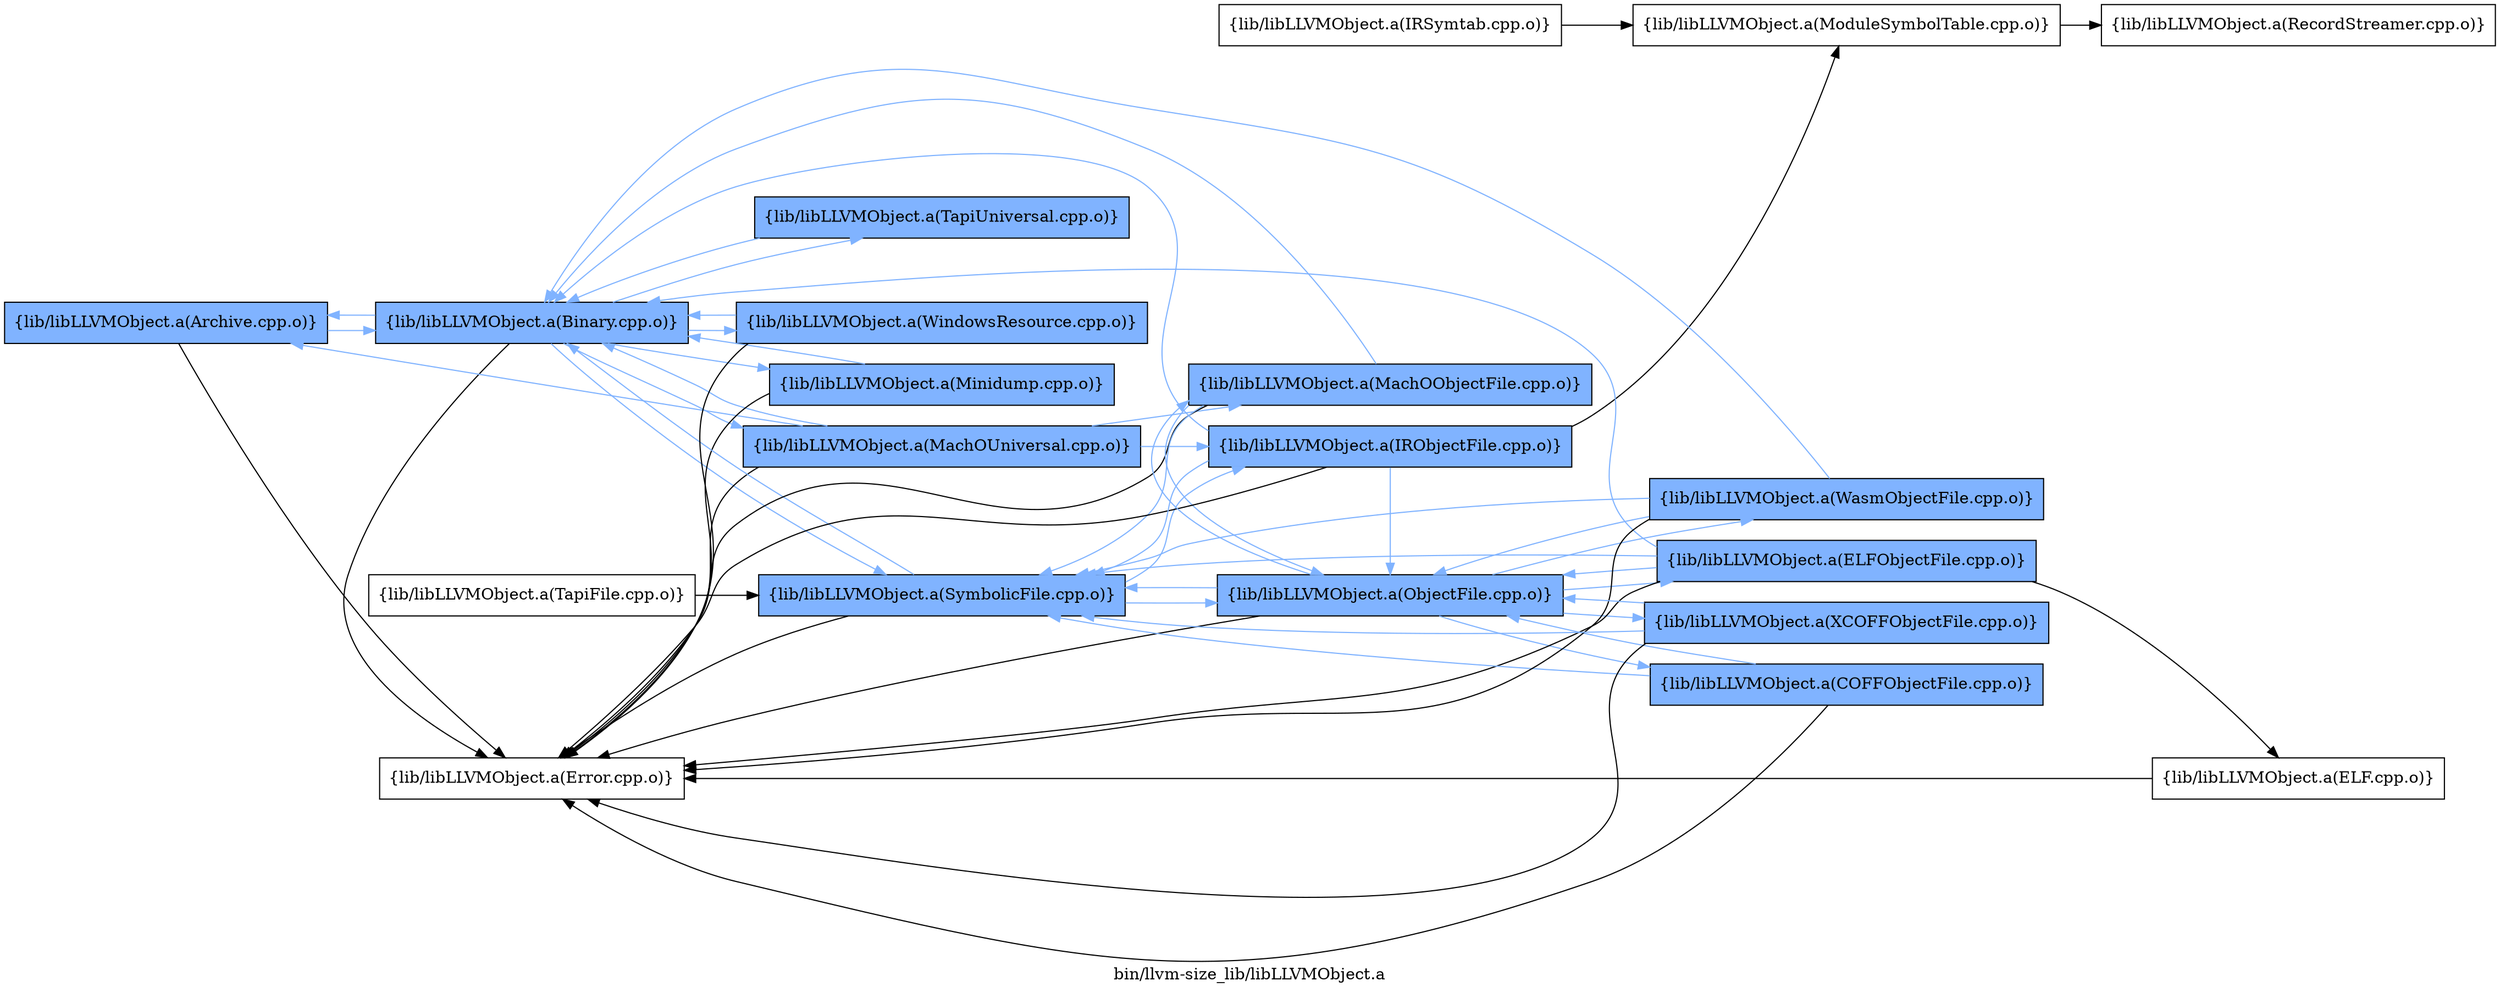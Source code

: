 digraph "bin/llvm-size_lib/libLLVMObject.a" {
	label="bin/llvm-size_lib/libLLVMObject.a";
	rankdir=LR;
	{ rank=same; Node0x55925b3f5578;  }
	{ rank=same; Node0x55925b3f8b38; Node0x55925b3f97b8;  }
	{ rank=same; Node0x55925b3f75a8; Node0x55925b3f71e8; Node0x55925b3f66a8; Node0x55925b3f5fc8; Node0x55925b3fe7b8;  }
	{ rank=same; Node0x55925b3f91c8; Node0x55925b3fb478; Node0x55925b3f93f8;  }
	{ rank=same; Node0x55925b3f9308; Node0x55925b3f8c78; Node0x55925b3f4cb8; Node0x55925b3f5078; Node0x55925b3fdb38;  }

	Node0x55925b3f5578 [shape=record,shape=box,group=1,style=filled,fillcolor="0.600000 0.5 1",label="{lib/libLLVMObject.a(Archive.cpp.o)}"];
	Node0x55925b3f5578 -> Node0x55925b3f8b38[color="0.600000 0.5 1"];
	Node0x55925b3f5578 -> Node0x55925b3f97b8;
	Node0x55925b3f8b38 [shape=record,shape=box,group=1,style=filled,fillcolor="0.600000 0.5 1",label="{lib/libLLVMObject.a(Binary.cpp.o)}"];
	Node0x55925b3f8b38 -> Node0x55925b3f5578[color="0.600000 0.5 1"];
	Node0x55925b3f8b38 -> Node0x55925b3f97b8;
	Node0x55925b3f8b38 -> Node0x55925b3f75a8[color="0.600000 0.5 1"];
	Node0x55925b3f8b38 -> Node0x55925b3f71e8[color="0.600000 0.5 1"];
	Node0x55925b3f8b38 -> Node0x55925b3f66a8[color="0.600000 0.5 1"];
	Node0x55925b3f8b38 -> Node0x55925b3f5fc8[color="0.600000 0.5 1"];
	Node0x55925b3f8b38 -> Node0x55925b3fe7b8[color="0.600000 0.5 1"];
	Node0x55925b3f97b8 [shape=record,shape=box,group=0,label="{lib/libLLVMObject.a(Error.cpp.o)}"];
	Node0x55925b3f91c8 [shape=record,shape=box,group=1,style=filled,fillcolor="0.600000 0.5 1",label="{lib/libLLVMObject.a(MachOObjectFile.cpp.o)}"];
	Node0x55925b3f91c8 -> Node0x55925b3f8b38[color="0.600000 0.5 1"];
	Node0x55925b3f91c8 -> Node0x55925b3f97b8;
	Node0x55925b3f91c8 -> Node0x55925b3f93f8[color="0.600000 0.5 1"];
	Node0x55925b3f91c8 -> Node0x55925b3f66a8[color="0.600000 0.5 1"];
	Node0x55925b3f75a8 [shape=record,shape=box,group=1,style=filled,fillcolor="0.600000 0.5 1",label="{lib/libLLVMObject.a(MachOUniversal.cpp.o)}"];
	Node0x55925b3f75a8 -> Node0x55925b3f5578[color="0.600000 0.5 1"];
	Node0x55925b3f75a8 -> Node0x55925b3f8b38[color="0.600000 0.5 1"];
	Node0x55925b3f75a8 -> Node0x55925b3f97b8;
	Node0x55925b3f75a8 -> Node0x55925b3f91c8[color="0.600000 0.5 1"];
	Node0x55925b3f75a8 -> Node0x55925b3fb478[color="0.600000 0.5 1"];
	Node0x55925b3f71e8 [shape=record,shape=box,group=1,style=filled,fillcolor="0.600000 0.5 1",label="{lib/libLLVMObject.a(Minidump.cpp.o)}"];
	Node0x55925b3f71e8 -> Node0x55925b3f8b38[color="0.600000 0.5 1"];
	Node0x55925b3f71e8 -> Node0x55925b3f97b8;
	Node0x55925b3f66a8 [shape=record,shape=box,group=1,style=filled,fillcolor="0.600000 0.5 1",label="{lib/libLLVMObject.a(SymbolicFile.cpp.o)}"];
	Node0x55925b3f66a8 -> Node0x55925b3f8b38[color="0.600000 0.5 1"];
	Node0x55925b3f66a8 -> Node0x55925b3f97b8;
	Node0x55925b3f66a8 -> Node0x55925b3fb478[color="0.600000 0.5 1"];
	Node0x55925b3f66a8 -> Node0x55925b3f93f8[color="0.600000 0.5 1"];
	Node0x55925b3f5fc8 [shape=record,shape=box,group=1,style=filled,fillcolor="0.600000 0.5 1",label="{lib/libLLVMObject.a(TapiUniversal.cpp.o)}"];
	Node0x55925b3f5fc8 -> Node0x55925b3f8b38[color="0.600000 0.5 1"];
	Node0x55925b3fe7b8 [shape=record,shape=box,group=1,style=filled,fillcolor="0.600000 0.5 1",label="{lib/libLLVMObject.a(WindowsResource.cpp.o)}"];
	Node0x55925b3fe7b8 -> Node0x55925b3f8b38[color="0.600000 0.5 1"];
	Node0x55925b3fe7b8 -> Node0x55925b3f97b8;
	Node0x55925b3f93f8 [shape=record,shape=box,group=1,style=filled,fillcolor="0.600000 0.5 1",label="{lib/libLLVMObject.a(ObjectFile.cpp.o)}"];
	Node0x55925b3f93f8 -> Node0x55925b3f97b8;
	Node0x55925b3f93f8 -> Node0x55925b3f91c8[color="0.600000 0.5 1"];
	Node0x55925b3f93f8 -> Node0x55925b3f8c78[color="0.600000 0.5 1"];
	Node0x55925b3f93f8 -> Node0x55925b3f4cb8[color="0.600000 0.5 1"];
	Node0x55925b3f93f8 -> Node0x55925b3f66a8[color="0.600000 0.5 1"];
	Node0x55925b3f93f8 -> Node0x55925b3f5078[color="0.600000 0.5 1"];
	Node0x55925b3f93f8 -> Node0x55925b3fdb38[color="0.600000 0.5 1"];
	Node0x55925b3fb478 [shape=record,shape=box,group=1,style=filled,fillcolor="0.600000 0.5 1",label="{lib/libLLVMObject.a(IRObjectFile.cpp.o)}"];
	Node0x55925b3fb478 -> Node0x55925b3f8b38[color="0.600000 0.5 1"];
	Node0x55925b3fb478 -> Node0x55925b3f97b8;
	Node0x55925b3fb478 -> Node0x55925b3f9308;
	Node0x55925b3fb478 -> Node0x55925b3f93f8[color="0.600000 0.5 1"];
	Node0x55925b3fb478 -> Node0x55925b3f66a8[color="0.600000 0.5 1"];
	Node0x55925b3f9308 [shape=record,shape=box,group=0,label="{lib/libLLVMObject.a(ModuleSymbolTable.cpp.o)}"];
	Node0x55925b3f9308 -> Node0x55925b3f50c8;
	Node0x55925b3f8408 [shape=record,shape=box,group=0,label="{lib/libLLVMObject.a(IRSymtab.cpp.o)}"];
	Node0x55925b3f8408 -> Node0x55925b3f9308;
	Node0x55925b3f50c8 [shape=record,shape=box,group=0,label="{lib/libLLVMObject.a(RecordStreamer.cpp.o)}"];
	Node0x55925b3f8c78 [shape=record,shape=box,group=1,style=filled,fillcolor="0.600000 0.5 1",label="{lib/libLLVMObject.a(ELFObjectFile.cpp.o)}"];
	Node0x55925b3f8c78 -> Node0x55925b3f8b38[color="0.600000 0.5 1"];
	Node0x55925b3f8c78 -> Node0x55925b3f97b8;
	Node0x55925b3f8c78 -> Node0x55925b3f93f8[color="0.600000 0.5 1"];
	Node0x55925b3f8c78 -> Node0x55925b3f5438;
	Node0x55925b3f8c78 -> Node0x55925b3f66a8[color="0.600000 0.5 1"];
	Node0x55925b3f4cb8 [shape=record,shape=box,group=1,style=filled,fillcolor="0.600000 0.5 1",label="{lib/libLLVMObject.a(COFFObjectFile.cpp.o)}"];
	Node0x55925b3f4cb8 -> Node0x55925b3f97b8;
	Node0x55925b3f4cb8 -> Node0x55925b3f93f8[color="0.600000 0.5 1"];
	Node0x55925b3f4cb8 -> Node0x55925b3f66a8[color="0.600000 0.5 1"];
	Node0x55925b3f5078 [shape=record,shape=box,group=1,style=filled,fillcolor="0.600000 0.5 1",label="{lib/libLLVMObject.a(WasmObjectFile.cpp.o)}"];
	Node0x55925b3f5078 -> Node0x55925b3f8b38[color="0.600000 0.5 1"];
	Node0x55925b3f5078 -> Node0x55925b3f97b8;
	Node0x55925b3f5078 -> Node0x55925b3f93f8[color="0.600000 0.5 1"];
	Node0x55925b3f5078 -> Node0x55925b3f66a8[color="0.600000 0.5 1"];
	Node0x55925b3fdb38 [shape=record,shape=box,group=1,style=filled,fillcolor="0.600000 0.5 1",label="{lib/libLLVMObject.a(XCOFFObjectFile.cpp.o)}"];
	Node0x55925b3fdb38 -> Node0x55925b3f97b8;
	Node0x55925b3fdb38 -> Node0x55925b3f93f8[color="0.600000 0.5 1"];
	Node0x55925b3fdb38 -> Node0x55925b3f66a8[color="0.600000 0.5 1"];
	Node0x55925b3f5438 [shape=record,shape=box,group=0,label="{lib/libLLVMObject.a(ELF.cpp.o)}"];
	Node0x55925b3f5438 -> Node0x55925b3f97b8;
	Node0x55925b3f5848 [shape=record,shape=box,group=0,label="{lib/libLLVMObject.a(TapiFile.cpp.o)}"];
	Node0x55925b3f5848 -> Node0x55925b3f66a8;
}
